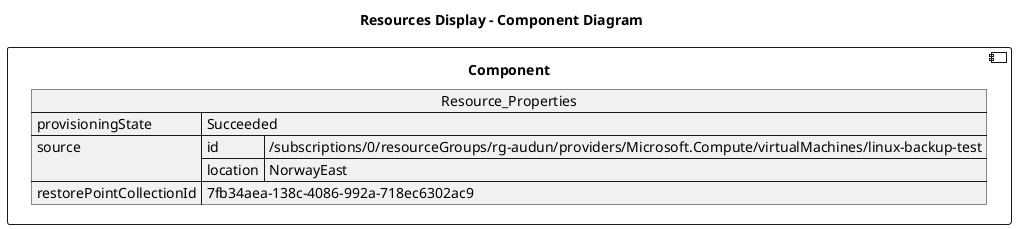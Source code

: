 @startuml

title Resources Display - Component Diagram

component Component {

json  Resource_Properties {
  "provisioningState": "Succeeded",
  "source": {
    "id": "/subscriptions/0/resourceGroups/rg-audun/providers/Microsoft.Compute/virtualMachines/linux-backup-test",
    "location": "NorwayEast"
  },
  "restorePointCollectionId": "7fb34aea-138c-4086-992a-718ec6302ac9"
}
}
@enduml
